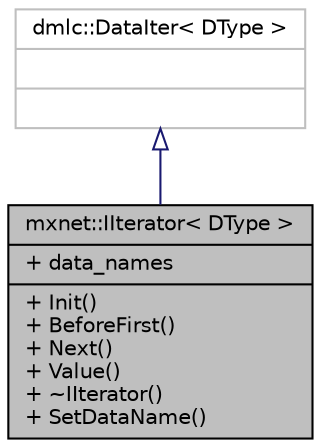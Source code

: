 digraph "mxnet::IIterator&lt; DType &gt;"
{
  edge [fontname="Helvetica",fontsize="10",labelfontname="Helvetica",labelfontsize="10"];
  node [fontname="Helvetica",fontsize="10",shape=record];
  Node1 [label="{mxnet::IIterator\< DType \>\n|+ data_names\l|+ Init()\l+ BeforeFirst()\l+ Next()\l+ Value()\l+ ~IIterator()\l+ SetDataName()\l}",height=0.2,width=0.4,color="black", fillcolor="grey75", style="filled" fontcolor="black"];
  Node2 -> Node1 [dir="back",color="midnightblue",fontsize="10",style="solid",arrowtail="onormal",fontname="Helvetica"];
  Node2 [label="{dmlc::DataIter\< DType \>\n||}",height=0.2,width=0.4,color="grey75", fillcolor="white", style="filled"];
}
